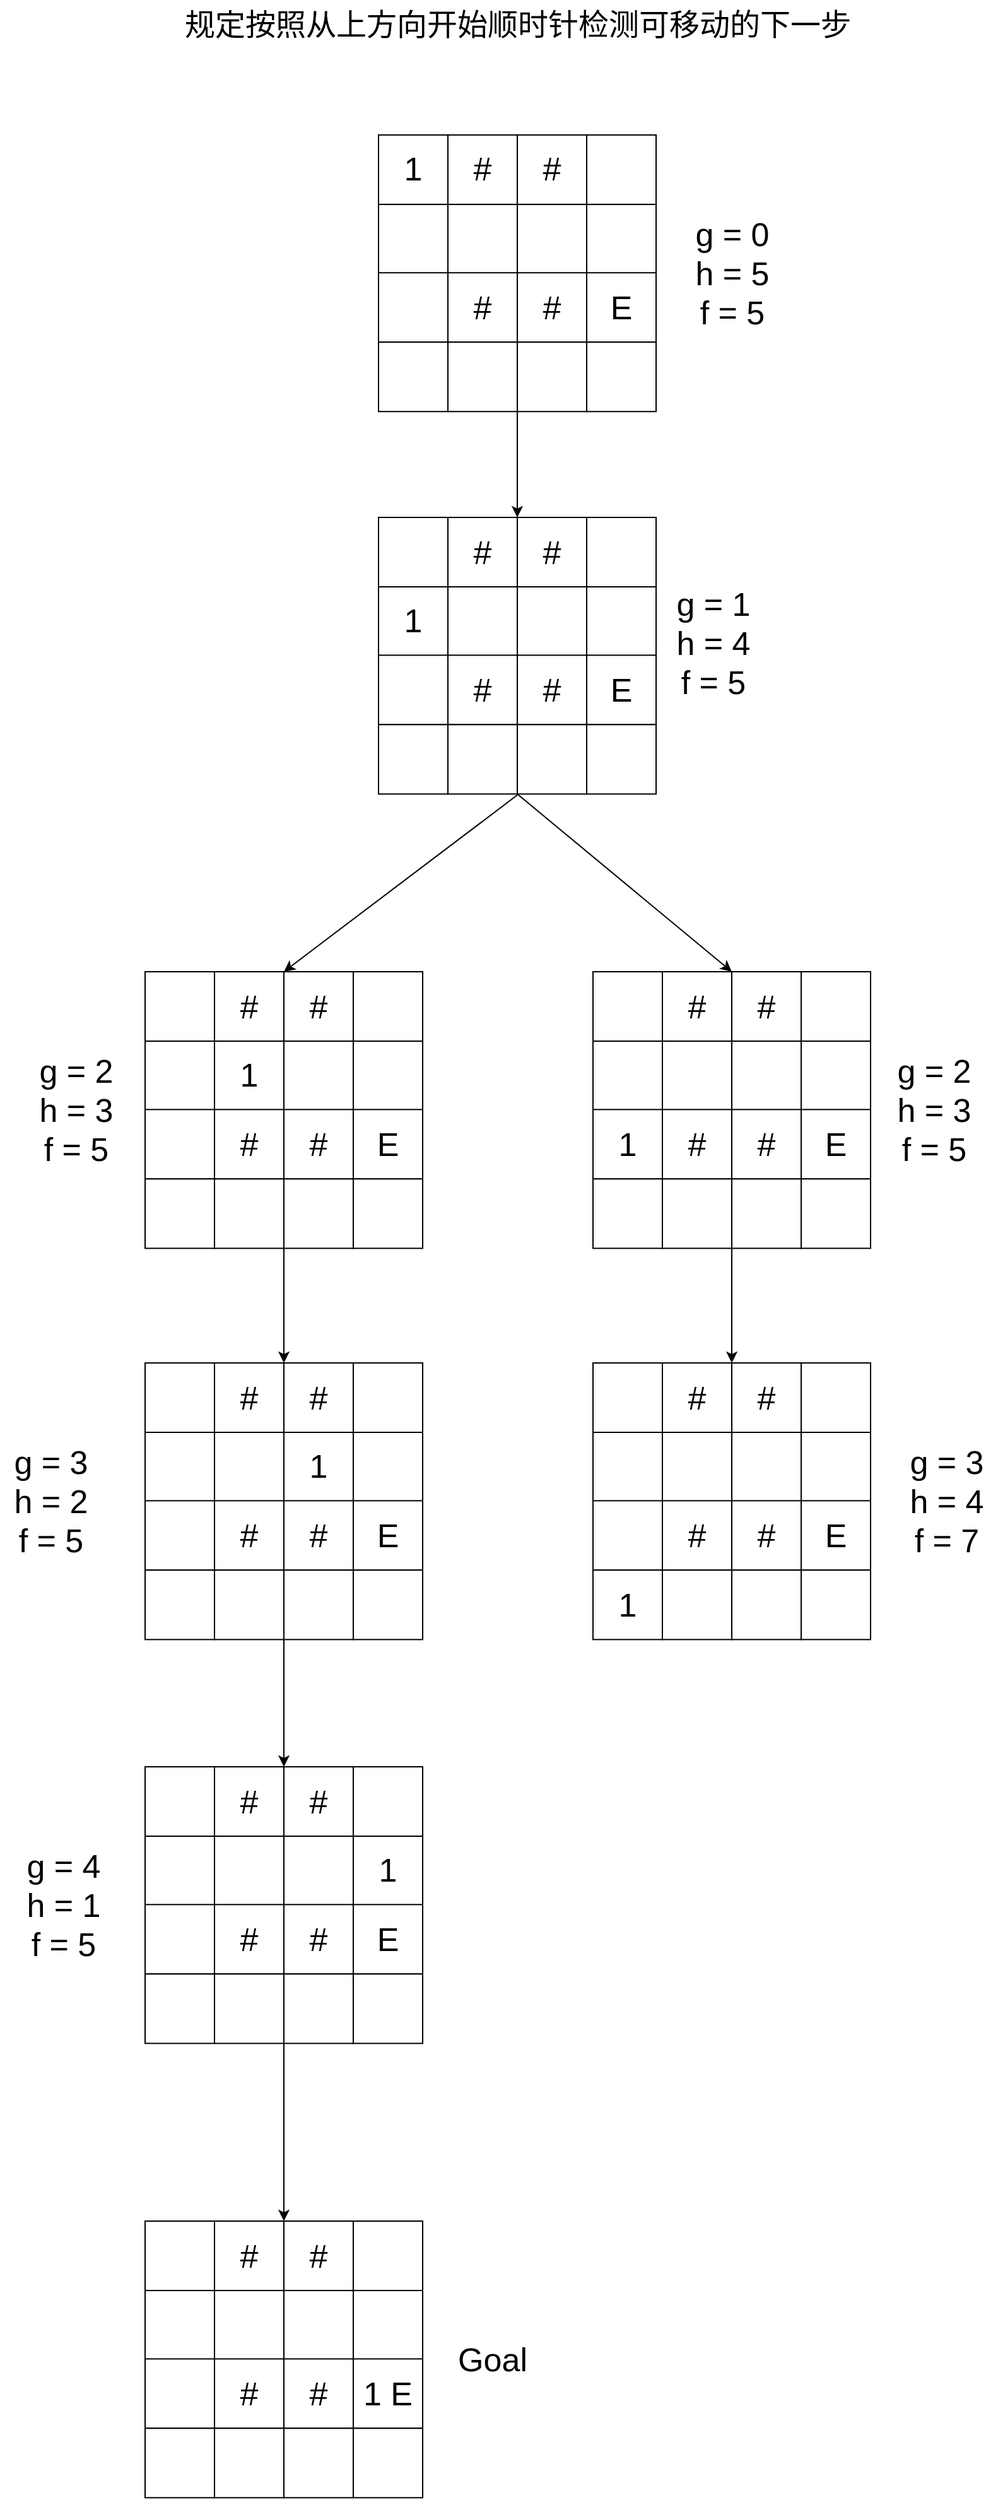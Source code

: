 <mxfile>
    <diagram id="WJBkJLR3dtFAPqmCD9XU" name="Page-1">
        <mxGraphModel dx="2656" dy="1334" grid="1" gridSize="10" guides="1" tooltips="1" connect="1" arrows="1" fold="1" page="1" pageScale="1" pageWidth="850" pageHeight="1100" math="0" shadow="0">
            <root>
                <mxCell id="0"/>
                <mxCell id="1" parent="0"/>
                <mxCell id="60" value="" style="group;fontSize=26;" vertex="1" connectable="0" parent="1">
                    <mxGeometry x="140" y="516.94" width="220" height="219.185" as="geometry"/>
                </mxCell>
                <mxCell id="43" value="" style="whiteSpace=wrap;html=1;aspect=fixed;container=0;fontSize=26;" vertex="1" parent="60">
                    <mxGeometry y="54.995" width="55" height="55" as="geometry"/>
                </mxCell>
                <mxCell id="44" value="" style="whiteSpace=wrap;html=1;aspect=fixed;container=0;fontSize=26;" vertex="1" parent="60">
                    <mxGeometry x="55" y="54.995" width="55" height="55" as="geometry"/>
                </mxCell>
                <mxCell id="45" value="" style="whiteSpace=wrap;html=1;aspect=fixed;container=0;fontSize=26;" vertex="1" parent="60">
                    <mxGeometry x="165" y="54.995" width="55" height="55" as="geometry"/>
                </mxCell>
                <mxCell id="46" value="" style="whiteSpace=wrap;html=1;aspect=fixed;container=0;fontSize=26;" vertex="1" parent="60">
                    <mxGeometry x="110" y="54.995" width="55" height="55" as="geometry"/>
                </mxCell>
                <mxCell id="48" value="" style="whiteSpace=wrap;html=1;aspect=fixed;container=0;fontSize=26;" vertex="1" parent="60">
                    <mxGeometry y="109.189" width="55" height="55" as="geometry"/>
                </mxCell>
                <mxCell id="49" value="#" style="whiteSpace=wrap;html=1;aspect=fixed;container=0;fontSize=26;" vertex="1" parent="60">
                    <mxGeometry x="55" y="109.189" width="55" height="55" as="geometry"/>
                </mxCell>
                <mxCell id="50" value="E" style="whiteSpace=wrap;html=1;aspect=fixed;container=0;fontSize=26;" vertex="1" parent="60">
                    <mxGeometry x="165" y="109.189" width="55" height="55" as="geometry"/>
                </mxCell>
                <mxCell id="51" value="#" style="whiteSpace=wrap;html=1;aspect=fixed;container=0;fontSize=26;" vertex="1" parent="60">
                    <mxGeometry x="110" y="109.189" width="55" height="55" as="geometry"/>
                </mxCell>
                <mxCell id="58" value="" style="group;fontSize=26;" vertex="1" connectable="0" parent="60">
                    <mxGeometry y="164.185" width="220" height="55" as="geometry"/>
                </mxCell>
                <mxCell id="53" value="" style="whiteSpace=wrap;html=1;aspect=fixed;container=0;fontSize=26;" vertex="1" parent="58">
                    <mxGeometry width="55" height="55" as="geometry"/>
                </mxCell>
                <mxCell id="54" value="" style="whiteSpace=wrap;html=1;aspect=fixed;container=0;fontSize=26;" vertex="1" parent="58">
                    <mxGeometry x="55" width="55" height="55" as="geometry"/>
                </mxCell>
                <mxCell id="55" value="" style="whiteSpace=wrap;html=1;aspect=fixed;container=0;fontSize=26;" vertex="1" parent="58">
                    <mxGeometry x="165" width="55" height="55" as="geometry"/>
                </mxCell>
                <mxCell id="56" value="" style="whiteSpace=wrap;html=1;aspect=fixed;container=0;fontSize=26;" vertex="1" parent="58">
                    <mxGeometry x="110" width="55" height="55" as="geometry"/>
                </mxCell>
                <mxCell id="59" value="" style="group;fontSize=26;" vertex="1" connectable="0" parent="60">
                    <mxGeometry width="220" height="55" as="geometry"/>
                </mxCell>
                <mxCell id="38" value="1" style="whiteSpace=wrap;html=1;aspect=fixed;container=0;fontSize=26;" vertex="1" parent="59">
                    <mxGeometry width="55" height="55" as="geometry"/>
                </mxCell>
                <mxCell id="39" value="#" style="whiteSpace=wrap;html=1;aspect=fixed;container=0;fontSize=26;" vertex="1" parent="59">
                    <mxGeometry x="55" width="55" height="55" as="geometry"/>
                </mxCell>
                <mxCell id="40" value="" style="whiteSpace=wrap;html=1;aspect=fixed;container=0;fontSize=26;" vertex="1" parent="59">
                    <mxGeometry x="165" width="55" height="55" as="geometry"/>
                </mxCell>
                <mxCell id="41" value="#" style="whiteSpace=wrap;html=1;aspect=fixed;container=0;fontSize=26;" vertex="1" parent="59">
                    <mxGeometry x="110" width="55" height="55" as="geometry"/>
                </mxCell>
                <mxCell id="61" value="" style="group;fontSize=26;" vertex="1" connectable="0" parent="1">
                    <mxGeometry x="140" y="820" width="220" height="219.185" as="geometry"/>
                </mxCell>
                <mxCell id="62" value="1" style="whiteSpace=wrap;html=1;aspect=fixed;container=0;fontSize=26;" vertex="1" parent="61">
                    <mxGeometry y="54.995" width="55" height="55" as="geometry"/>
                </mxCell>
                <mxCell id="63" value="" style="whiteSpace=wrap;html=1;aspect=fixed;container=0;fontSize=26;" vertex="1" parent="61">
                    <mxGeometry x="55" y="54.995" width="55" height="55" as="geometry"/>
                </mxCell>
                <mxCell id="64" value="" style="whiteSpace=wrap;html=1;aspect=fixed;container=0;fontSize=26;" vertex="1" parent="61">
                    <mxGeometry x="165" y="54.995" width="55" height="55" as="geometry"/>
                </mxCell>
                <mxCell id="65" value="" style="whiteSpace=wrap;html=1;aspect=fixed;container=0;fontSize=26;" vertex="1" parent="61">
                    <mxGeometry x="110" y="54.995" width="55" height="55" as="geometry"/>
                </mxCell>
                <mxCell id="66" value="" style="whiteSpace=wrap;html=1;aspect=fixed;container=0;fontSize=26;" vertex="1" parent="61">
                    <mxGeometry y="109.189" width="55" height="55" as="geometry"/>
                </mxCell>
                <mxCell id="67" value="#" style="whiteSpace=wrap;html=1;aspect=fixed;container=0;fontSize=26;" vertex="1" parent="61">
                    <mxGeometry x="55" y="109.189" width="55" height="55" as="geometry"/>
                </mxCell>
                <mxCell id="68" value="E" style="whiteSpace=wrap;html=1;aspect=fixed;container=0;fontSize=26;" vertex="1" parent="61">
                    <mxGeometry x="165" y="109.189" width="55" height="55" as="geometry"/>
                </mxCell>
                <mxCell id="69" value="#" style="whiteSpace=wrap;html=1;aspect=fixed;container=0;fontSize=26;" vertex="1" parent="61">
                    <mxGeometry x="110" y="109.189" width="55" height="55" as="geometry"/>
                </mxCell>
                <mxCell id="70" value="" style="group;fontSize=26;" vertex="1" connectable="0" parent="61">
                    <mxGeometry y="164.185" width="220" height="55" as="geometry"/>
                </mxCell>
                <mxCell id="71" value="" style="whiteSpace=wrap;html=1;aspect=fixed;container=0;fontSize=26;" vertex="1" parent="70">
                    <mxGeometry width="55" height="55" as="geometry"/>
                </mxCell>
                <mxCell id="72" value="" style="whiteSpace=wrap;html=1;aspect=fixed;container=0;fontSize=26;" vertex="1" parent="70">
                    <mxGeometry x="55" width="55" height="55" as="geometry"/>
                </mxCell>
                <mxCell id="73" value="" style="whiteSpace=wrap;html=1;aspect=fixed;container=0;fontSize=26;" vertex="1" parent="70">
                    <mxGeometry x="165" width="55" height="55" as="geometry"/>
                </mxCell>
                <mxCell id="74" value="" style="whiteSpace=wrap;html=1;aspect=fixed;container=0;fontSize=26;" vertex="1" parent="70">
                    <mxGeometry x="110" width="55" height="55" as="geometry"/>
                </mxCell>
                <mxCell id="75" value="" style="group;fontSize=26;" vertex="1" connectable="0" parent="61">
                    <mxGeometry width="220" height="55" as="geometry"/>
                </mxCell>
                <mxCell id="76" value="" style="whiteSpace=wrap;html=1;aspect=fixed;container=0;fontSize=26;" vertex="1" parent="75">
                    <mxGeometry width="55" height="55" as="geometry"/>
                </mxCell>
                <mxCell id="77" value="#" style="whiteSpace=wrap;html=1;aspect=fixed;container=0;fontSize=26;" vertex="1" parent="75">
                    <mxGeometry x="55" width="55" height="55" as="geometry"/>
                </mxCell>
                <mxCell id="78" value="" style="whiteSpace=wrap;html=1;aspect=fixed;container=0;fontSize=26;" vertex="1" parent="75">
                    <mxGeometry x="165" width="55" height="55" as="geometry"/>
                </mxCell>
                <mxCell id="79" value="#" style="whiteSpace=wrap;html=1;aspect=fixed;container=0;fontSize=26;" vertex="1" parent="75">
                    <mxGeometry x="110" width="55" height="55" as="geometry"/>
                </mxCell>
                <mxCell id="80" value="" style="group;fontSize=26;" vertex="1" connectable="0" parent="1">
                    <mxGeometry x="310" y="1180" width="220" height="219.185" as="geometry"/>
                </mxCell>
                <mxCell id="81" value="" style="whiteSpace=wrap;html=1;aspect=fixed;container=0;fontSize=26;" vertex="1" parent="80">
                    <mxGeometry y="54.995" width="55" height="55" as="geometry"/>
                </mxCell>
                <mxCell id="82" value="" style="whiteSpace=wrap;html=1;aspect=fixed;container=0;fontSize=26;" vertex="1" parent="80">
                    <mxGeometry x="55" y="54.995" width="55" height="55" as="geometry"/>
                </mxCell>
                <mxCell id="83" value="" style="whiteSpace=wrap;html=1;aspect=fixed;container=0;fontSize=26;" vertex="1" parent="80">
                    <mxGeometry x="165" y="54.995" width="55" height="55" as="geometry"/>
                </mxCell>
                <mxCell id="84" value="" style="whiteSpace=wrap;html=1;aspect=fixed;container=0;fontSize=26;" vertex="1" parent="80">
                    <mxGeometry x="110" y="54.995" width="55" height="55" as="geometry"/>
                </mxCell>
                <mxCell id="85" value="1" style="whiteSpace=wrap;html=1;aspect=fixed;container=0;fontSize=26;" vertex="1" parent="80">
                    <mxGeometry y="109.189" width="55" height="55" as="geometry"/>
                </mxCell>
                <mxCell id="86" value="#" style="whiteSpace=wrap;html=1;aspect=fixed;container=0;fontSize=26;" vertex="1" parent="80">
                    <mxGeometry x="55" y="109.189" width="55" height="55" as="geometry"/>
                </mxCell>
                <mxCell id="87" value="E" style="whiteSpace=wrap;html=1;aspect=fixed;container=0;fontSize=26;" vertex="1" parent="80">
                    <mxGeometry x="165" y="109.189" width="55" height="55" as="geometry"/>
                </mxCell>
                <mxCell id="88" value="#" style="whiteSpace=wrap;html=1;aspect=fixed;container=0;fontSize=26;" vertex="1" parent="80">
                    <mxGeometry x="110" y="109.189" width="55" height="55" as="geometry"/>
                </mxCell>
                <mxCell id="89" value="" style="group;fontSize=26;" vertex="1" connectable="0" parent="80">
                    <mxGeometry y="164.185" width="220" height="55" as="geometry"/>
                </mxCell>
                <mxCell id="90" value="" style="whiteSpace=wrap;html=1;aspect=fixed;container=0;fontSize=26;" vertex="1" parent="89">
                    <mxGeometry width="55" height="55" as="geometry"/>
                </mxCell>
                <mxCell id="91" value="" style="whiteSpace=wrap;html=1;aspect=fixed;container=0;fontSize=26;" vertex="1" parent="89">
                    <mxGeometry x="55" width="55" height="55" as="geometry"/>
                </mxCell>
                <mxCell id="92" value="" style="whiteSpace=wrap;html=1;aspect=fixed;container=0;fontSize=26;" vertex="1" parent="89">
                    <mxGeometry x="165" width="55" height="55" as="geometry"/>
                </mxCell>
                <mxCell id="93" value="" style="whiteSpace=wrap;html=1;aspect=fixed;container=0;fontSize=26;" vertex="1" parent="89">
                    <mxGeometry x="110" width="55" height="55" as="geometry"/>
                </mxCell>
                <mxCell id="94" value="" style="group;fontSize=26;" vertex="1" connectable="0" parent="80">
                    <mxGeometry width="220" height="55" as="geometry"/>
                </mxCell>
                <mxCell id="95" value="" style="whiteSpace=wrap;html=1;aspect=fixed;container=0;fontSize=26;" vertex="1" parent="94">
                    <mxGeometry width="55" height="55" as="geometry"/>
                </mxCell>
                <mxCell id="96" value="#" style="whiteSpace=wrap;html=1;aspect=fixed;container=0;fontSize=26;" vertex="1" parent="94">
                    <mxGeometry x="55" width="55" height="55" as="geometry"/>
                </mxCell>
                <mxCell id="97" value="" style="whiteSpace=wrap;html=1;aspect=fixed;container=0;fontSize=26;" vertex="1" parent="94">
                    <mxGeometry x="165" width="55" height="55" as="geometry"/>
                </mxCell>
                <mxCell id="98" value="#" style="whiteSpace=wrap;html=1;aspect=fixed;container=0;fontSize=26;" vertex="1" parent="94">
                    <mxGeometry x="110" width="55" height="55" as="geometry"/>
                </mxCell>
                <mxCell id="99" value="g = 0&lt;br style=&quot;font-size: 26px;&quot;&gt;h = 5&lt;br style=&quot;font-size: 26px;&quot;&gt;f = 5" style="text;html=1;align=center;verticalAlign=middle;resizable=0;points=[];autosize=1;strokeColor=none;fillColor=none;fontSize=26;" vertex="1" parent="1">
                    <mxGeometry x="380" y="571.53" width="80" height="110" as="geometry"/>
                </mxCell>
                <mxCell id="100" style="edgeStyle=none;html=1;exitX=0;exitY=1;exitDx=0;exitDy=0;entryX=0;entryY=0;entryDx=0;entryDy=0;fontSize=26;" edge="1" parent="1" source="56" target="79">
                    <mxGeometry relative="1" as="geometry"/>
                </mxCell>
                <mxCell id="101" value="" style="group;fontSize=26;" vertex="1" connectable="0" parent="1">
                    <mxGeometry x="-45" y="1180" width="220" height="219.185" as="geometry"/>
                </mxCell>
                <mxCell id="102" value="" style="whiteSpace=wrap;html=1;aspect=fixed;container=0;fontSize=26;" vertex="1" parent="101">
                    <mxGeometry y="54.995" width="55" height="55" as="geometry"/>
                </mxCell>
                <mxCell id="103" value="1" style="whiteSpace=wrap;html=1;aspect=fixed;container=0;fontSize=26;" vertex="1" parent="101">
                    <mxGeometry x="55" y="54.995" width="55" height="55" as="geometry"/>
                </mxCell>
                <mxCell id="104" value="" style="whiteSpace=wrap;html=1;aspect=fixed;container=0;fontSize=26;" vertex="1" parent="101">
                    <mxGeometry x="165" y="54.995" width="55" height="55" as="geometry"/>
                </mxCell>
                <mxCell id="105" value="" style="whiteSpace=wrap;html=1;aspect=fixed;container=0;fontSize=26;" vertex="1" parent="101">
                    <mxGeometry x="110" y="54.995" width="55" height="55" as="geometry"/>
                </mxCell>
                <mxCell id="106" value="" style="whiteSpace=wrap;html=1;aspect=fixed;container=0;fontSize=26;" vertex="1" parent="101">
                    <mxGeometry y="109.189" width="55" height="55" as="geometry"/>
                </mxCell>
                <mxCell id="107" value="#" style="whiteSpace=wrap;html=1;aspect=fixed;container=0;fontSize=26;" vertex="1" parent="101">
                    <mxGeometry x="55" y="109.189" width="55" height="55" as="geometry"/>
                </mxCell>
                <mxCell id="108" value="E" style="whiteSpace=wrap;html=1;aspect=fixed;container=0;fontSize=26;" vertex="1" parent="101">
                    <mxGeometry x="165" y="109.189" width="55" height="55" as="geometry"/>
                </mxCell>
                <mxCell id="109" value="#" style="whiteSpace=wrap;html=1;aspect=fixed;container=0;fontSize=26;" vertex="1" parent="101">
                    <mxGeometry x="110" y="109.189" width="55" height="55" as="geometry"/>
                </mxCell>
                <mxCell id="110" value="" style="group;fontSize=26;" vertex="1" connectable="0" parent="101">
                    <mxGeometry y="164.185" width="220" height="55" as="geometry"/>
                </mxCell>
                <mxCell id="111" value="" style="whiteSpace=wrap;html=1;aspect=fixed;container=0;fontSize=26;" vertex="1" parent="110">
                    <mxGeometry width="55" height="55" as="geometry"/>
                </mxCell>
                <mxCell id="112" value="" style="whiteSpace=wrap;html=1;aspect=fixed;container=0;fontSize=26;" vertex="1" parent="110">
                    <mxGeometry x="55" width="55" height="55" as="geometry"/>
                </mxCell>
                <mxCell id="113" value="" style="whiteSpace=wrap;html=1;aspect=fixed;container=0;fontSize=26;" vertex="1" parent="110">
                    <mxGeometry x="165" width="55" height="55" as="geometry"/>
                </mxCell>
                <mxCell id="114" value="" style="whiteSpace=wrap;html=1;aspect=fixed;container=0;fontSize=26;" vertex="1" parent="110">
                    <mxGeometry x="110" width="55" height="55" as="geometry"/>
                </mxCell>
                <mxCell id="115" value="" style="group;fontSize=26;" vertex="1" connectable="0" parent="101">
                    <mxGeometry width="220" height="55" as="geometry"/>
                </mxCell>
                <mxCell id="116" value="" style="whiteSpace=wrap;html=1;aspect=fixed;container=0;fontSize=26;" vertex="1" parent="115">
                    <mxGeometry width="55" height="55" as="geometry"/>
                </mxCell>
                <mxCell id="117" value="#" style="whiteSpace=wrap;html=1;aspect=fixed;container=0;fontSize=26;" vertex="1" parent="115">
                    <mxGeometry x="55" width="55" height="55" as="geometry"/>
                </mxCell>
                <mxCell id="118" value="" style="whiteSpace=wrap;html=1;aspect=fixed;container=0;fontSize=26;" vertex="1" parent="115">
                    <mxGeometry x="165" width="55" height="55" as="geometry"/>
                </mxCell>
                <mxCell id="119" value="#" style="whiteSpace=wrap;html=1;aspect=fixed;container=0;fontSize=26;" vertex="1" parent="115">
                    <mxGeometry x="110" width="55" height="55" as="geometry"/>
                </mxCell>
                <mxCell id="158" style="edgeStyle=none;html=1;exitX=0;exitY=1;exitDx=0;exitDy=0;entryX=1;entryY=0;entryDx=0;entryDy=0;fontSize=26;" edge="1" parent="1" source="74" target="96">
                    <mxGeometry relative="1" as="geometry">
                        <mxPoint x="530" y="1150" as="targetPoint"/>
                    </mxGeometry>
                </mxCell>
                <mxCell id="159" style="edgeStyle=none;html=1;entryX=0;entryY=0;entryDx=0;entryDy=0;fontSize=26;" edge="1" parent="1" target="119">
                    <mxGeometry relative="1" as="geometry">
                        <mxPoint x="100" y="1120" as="targetPoint"/>
                        <mxPoint x="250" y="1040" as="sourcePoint"/>
                    </mxGeometry>
                </mxCell>
                <mxCell id="161" value="g = 1&lt;br style=&quot;font-size: 26px;&quot;&gt;h = 4&lt;br style=&quot;font-size: 26px;&quot;&gt;f = 5" style="text;html=1;align=center;verticalAlign=middle;resizable=0;points=[];autosize=1;strokeColor=none;fillColor=none;fontSize=26;" vertex="1" parent="1">
                    <mxGeometry x="365" y="865" width="80" height="110" as="geometry"/>
                </mxCell>
                <mxCell id="163" value="g = 2&lt;br style=&quot;font-size: 26px;&quot;&gt;h = 3&lt;br style=&quot;font-size: 26px;&quot;&gt;f = 5" style="text;html=1;align=center;verticalAlign=middle;resizable=0;points=[];autosize=1;strokeColor=none;fillColor=none;fontSize=26;" vertex="1" parent="1">
                    <mxGeometry x="-140" y="1234.59" width="80" height="110" as="geometry"/>
                </mxCell>
                <mxCell id="164" value="g = 2&lt;br style=&quot;font-size: 26px;&quot;&gt;h = 3&lt;br style=&quot;font-size: 26px;&quot;&gt;f = 5" style="text;html=1;align=center;verticalAlign=middle;resizable=0;points=[];autosize=1;strokeColor=none;fillColor=none;fontSize=26;" vertex="1" parent="1">
                    <mxGeometry x="540" y="1234.59" width="80" height="110" as="geometry"/>
                </mxCell>
                <mxCell id="165" value="&lt;font style=&quot;font-size: 24px;&quot;&gt;规定按照从上方向开始顺时针检测可移动的下一步&lt;/font&gt;" style="text;html=1;align=center;verticalAlign=middle;resizable=0;points=[];autosize=1;strokeColor=none;fillColor=none;" vertex="1" parent="1">
                    <mxGeometry x="-25" y="410" width="550" height="40" as="geometry"/>
                </mxCell>
                <mxCell id="204" value="" style="group;fontSize=26;" vertex="1" connectable="0" parent="1">
                    <mxGeometry x="-45" y="1490" width="220" height="219.185" as="geometry"/>
                </mxCell>
                <mxCell id="205" value="" style="whiteSpace=wrap;html=1;aspect=fixed;container=0;fontSize=26;" vertex="1" parent="204">
                    <mxGeometry y="54.995" width="55" height="55" as="geometry"/>
                </mxCell>
                <mxCell id="206" value="" style="whiteSpace=wrap;html=1;aspect=fixed;container=0;fontSize=26;" vertex="1" parent="204">
                    <mxGeometry x="55" y="54.995" width="55" height="55" as="geometry"/>
                </mxCell>
                <mxCell id="207" value="" style="whiteSpace=wrap;html=1;aspect=fixed;container=0;fontSize=26;" vertex="1" parent="204">
                    <mxGeometry x="165" y="54.995" width="55" height="55" as="geometry"/>
                </mxCell>
                <mxCell id="208" value="1" style="whiteSpace=wrap;html=1;aspect=fixed;container=0;fontSize=26;" vertex="1" parent="204">
                    <mxGeometry x="110" y="54.995" width="55" height="55" as="geometry"/>
                </mxCell>
                <mxCell id="209" value="" style="whiteSpace=wrap;html=1;aspect=fixed;container=0;fontSize=26;" vertex="1" parent="204">
                    <mxGeometry y="109.189" width="55" height="55" as="geometry"/>
                </mxCell>
                <mxCell id="210" value="#" style="whiteSpace=wrap;html=1;aspect=fixed;container=0;fontSize=26;" vertex="1" parent="204">
                    <mxGeometry x="55" y="109.189" width="55" height="55" as="geometry"/>
                </mxCell>
                <mxCell id="211" value="E" style="whiteSpace=wrap;html=1;aspect=fixed;container=0;fontSize=26;" vertex="1" parent="204">
                    <mxGeometry x="165" y="109.189" width="55" height="55" as="geometry"/>
                </mxCell>
                <mxCell id="212" value="#" style="whiteSpace=wrap;html=1;aspect=fixed;container=0;fontSize=26;" vertex="1" parent="204">
                    <mxGeometry x="110" y="109.189" width="55" height="55" as="geometry"/>
                </mxCell>
                <mxCell id="213" value="" style="group;fontSize=26;" vertex="1" connectable="0" parent="204">
                    <mxGeometry y="164.185" width="220" height="55" as="geometry"/>
                </mxCell>
                <mxCell id="214" value="" style="whiteSpace=wrap;html=1;aspect=fixed;container=0;fontSize=26;" vertex="1" parent="213">
                    <mxGeometry width="55" height="55" as="geometry"/>
                </mxCell>
                <mxCell id="215" value="" style="whiteSpace=wrap;html=1;aspect=fixed;container=0;fontSize=26;" vertex="1" parent="213">
                    <mxGeometry x="55" width="55" height="55" as="geometry"/>
                </mxCell>
                <mxCell id="216" value="" style="whiteSpace=wrap;html=1;aspect=fixed;container=0;fontSize=26;" vertex="1" parent="213">
                    <mxGeometry x="165" width="55" height="55" as="geometry"/>
                </mxCell>
                <mxCell id="217" value="" style="whiteSpace=wrap;html=1;aspect=fixed;container=0;fontSize=26;" vertex="1" parent="213">
                    <mxGeometry x="110" width="55" height="55" as="geometry"/>
                </mxCell>
                <mxCell id="218" value="" style="group;fontSize=26;" vertex="1" connectable="0" parent="204">
                    <mxGeometry width="220" height="55" as="geometry"/>
                </mxCell>
                <mxCell id="219" value="" style="whiteSpace=wrap;html=1;aspect=fixed;container=0;fontSize=26;" vertex="1" parent="218">
                    <mxGeometry width="55" height="55" as="geometry"/>
                </mxCell>
                <mxCell id="220" value="#" style="whiteSpace=wrap;html=1;aspect=fixed;container=0;fontSize=26;" vertex="1" parent="218">
                    <mxGeometry x="55" width="55" height="55" as="geometry"/>
                </mxCell>
                <mxCell id="221" value="" style="whiteSpace=wrap;html=1;aspect=fixed;container=0;fontSize=26;" vertex="1" parent="218">
                    <mxGeometry x="165" width="55" height="55" as="geometry"/>
                </mxCell>
                <mxCell id="222" value="#" style="whiteSpace=wrap;html=1;aspect=fixed;container=0;fontSize=26;" vertex="1" parent="218">
                    <mxGeometry x="110" width="55" height="55" as="geometry"/>
                </mxCell>
                <mxCell id="243" style="edgeStyle=none;html=1;exitX=0;exitY=1;exitDx=0;exitDy=0;entryX=0;entryY=0;entryDx=0;entryDy=0;fontSize=26;" edge="1" parent="1" source="114" target="222">
                    <mxGeometry relative="1" as="geometry"/>
                </mxCell>
                <mxCell id="244" value="g = 3&lt;br style=&quot;font-size: 26px;&quot;&gt;h = 2&lt;br style=&quot;font-size: 26px;&quot;&gt;f = 5" style="text;html=1;align=center;verticalAlign=middle;resizable=0;points=[];autosize=1;strokeColor=none;fillColor=none;fontSize=26;" vertex="1" parent="1">
                    <mxGeometry x="-160" y="1544.59" width="80" height="110" as="geometry"/>
                </mxCell>
                <mxCell id="284" value="" style="group;fontSize=26;" vertex="1" connectable="0" parent="1">
                    <mxGeometry x="-45" y="1810" width="220" height="219.185" as="geometry"/>
                </mxCell>
                <mxCell id="285" value="" style="whiteSpace=wrap;html=1;aspect=fixed;container=0;fontSize=26;" vertex="1" parent="284">
                    <mxGeometry y="54.995" width="55" height="55" as="geometry"/>
                </mxCell>
                <mxCell id="286" value="" style="whiteSpace=wrap;html=1;aspect=fixed;container=0;fontSize=26;" vertex="1" parent="284">
                    <mxGeometry x="55" y="54.995" width="55" height="55" as="geometry"/>
                </mxCell>
                <mxCell id="287" value="1" style="whiteSpace=wrap;html=1;aspect=fixed;container=0;fontSize=26;" vertex="1" parent="284">
                    <mxGeometry x="165" y="54.995" width="55" height="55" as="geometry"/>
                </mxCell>
                <mxCell id="288" value="" style="whiteSpace=wrap;html=1;aspect=fixed;container=0;fontSize=26;" vertex="1" parent="284">
                    <mxGeometry x="110" y="54.995" width="55" height="55" as="geometry"/>
                </mxCell>
                <mxCell id="289" value="" style="whiteSpace=wrap;html=1;aspect=fixed;container=0;fontSize=26;" vertex="1" parent="284">
                    <mxGeometry y="109.189" width="55" height="55" as="geometry"/>
                </mxCell>
                <mxCell id="290" value="#" style="whiteSpace=wrap;html=1;aspect=fixed;container=0;fontSize=26;" vertex="1" parent="284">
                    <mxGeometry x="55" y="109.189" width="55" height="55" as="geometry"/>
                </mxCell>
                <mxCell id="291" value="E" style="whiteSpace=wrap;html=1;aspect=fixed;container=0;fontSize=26;" vertex="1" parent="284">
                    <mxGeometry x="165" y="109.189" width="55" height="55" as="geometry"/>
                </mxCell>
                <mxCell id="292" value="#" style="whiteSpace=wrap;html=1;aspect=fixed;container=0;fontSize=26;" vertex="1" parent="284">
                    <mxGeometry x="110" y="109.189" width="55" height="55" as="geometry"/>
                </mxCell>
                <mxCell id="293" value="" style="group;fontSize=26;" vertex="1" connectable="0" parent="284">
                    <mxGeometry y="164.185" width="220" height="55" as="geometry"/>
                </mxCell>
                <mxCell id="294" value="" style="whiteSpace=wrap;html=1;aspect=fixed;container=0;fontSize=26;" vertex="1" parent="293">
                    <mxGeometry width="55" height="55" as="geometry"/>
                </mxCell>
                <mxCell id="295" value="" style="whiteSpace=wrap;html=1;aspect=fixed;container=0;fontSize=26;" vertex="1" parent="293">
                    <mxGeometry x="55" width="55" height="55" as="geometry"/>
                </mxCell>
                <mxCell id="296" value="" style="whiteSpace=wrap;html=1;aspect=fixed;container=0;fontSize=26;" vertex="1" parent="293">
                    <mxGeometry x="165" width="55" height="55" as="geometry"/>
                </mxCell>
                <mxCell id="297" value="" style="whiteSpace=wrap;html=1;aspect=fixed;container=0;fontSize=26;" vertex="1" parent="293">
                    <mxGeometry x="110" width="55" height="55" as="geometry"/>
                </mxCell>
                <mxCell id="298" value="" style="group;fontSize=26;" vertex="1" connectable="0" parent="284">
                    <mxGeometry width="220" height="55" as="geometry"/>
                </mxCell>
                <mxCell id="299" value="" style="whiteSpace=wrap;html=1;aspect=fixed;container=0;fontSize=26;" vertex="1" parent="298">
                    <mxGeometry width="55" height="55" as="geometry"/>
                </mxCell>
                <mxCell id="300" value="#" style="whiteSpace=wrap;html=1;aspect=fixed;container=0;fontSize=26;" vertex="1" parent="298">
                    <mxGeometry x="55" width="55" height="55" as="geometry"/>
                </mxCell>
                <mxCell id="301" value="" style="whiteSpace=wrap;html=1;aspect=fixed;container=0;fontSize=26;" vertex="1" parent="298">
                    <mxGeometry x="165" width="55" height="55" as="geometry"/>
                </mxCell>
                <mxCell id="302" value="#" style="whiteSpace=wrap;html=1;aspect=fixed;container=0;fontSize=26;" vertex="1" parent="298">
                    <mxGeometry x="110" width="55" height="55" as="geometry"/>
                </mxCell>
                <mxCell id="303" value="" style="group;fontSize=26;" vertex="1" connectable="0" parent="1">
                    <mxGeometry x="-45" y="2170" width="220" height="219.185" as="geometry"/>
                </mxCell>
                <mxCell id="304" value="" style="whiteSpace=wrap;html=1;aspect=fixed;container=0;fontSize=26;" vertex="1" parent="303">
                    <mxGeometry y="54.995" width="55" height="55" as="geometry"/>
                </mxCell>
                <mxCell id="305" value="" style="whiteSpace=wrap;html=1;aspect=fixed;container=0;fontSize=26;" vertex="1" parent="303">
                    <mxGeometry x="55" y="54.995" width="55" height="55" as="geometry"/>
                </mxCell>
                <mxCell id="306" value="" style="whiteSpace=wrap;html=1;aspect=fixed;container=0;fontSize=26;" vertex="1" parent="303">
                    <mxGeometry x="165" y="54.995" width="55" height="55" as="geometry"/>
                </mxCell>
                <mxCell id="307" value="" style="whiteSpace=wrap;html=1;aspect=fixed;container=0;fontSize=26;" vertex="1" parent="303">
                    <mxGeometry x="110" y="54.995" width="55" height="55" as="geometry"/>
                </mxCell>
                <mxCell id="308" value="" style="whiteSpace=wrap;html=1;aspect=fixed;container=0;fontSize=26;" vertex="1" parent="303">
                    <mxGeometry y="109.189" width="55" height="55" as="geometry"/>
                </mxCell>
                <mxCell id="309" value="#" style="whiteSpace=wrap;html=1;aspect=fixed;container=0;fontSize=26;" vertex="1" parent="303">
                    <mxGeometry x="55" y="109.189" width="55" height="55" as="geometry"/>
                </mxCell>
                <mxCell id="310" value="1 E" style="whiteSpace=wrap;html=1;aspect=fixed;container=0;fontSize=26;" vertex="1" parent="303">
                    <mxGeometry x="165" y="109.189" width="55" height="55" as="geometry"/>
                </mxCell>
                <mxCell id="311" value="#" style="whiteSpace=wrap;html=1;aspect=fixed;container=0;fontSize=26;" vertex="1" parent="303">
                    <mxGeometry x="110" y="109.189" width="55" height="55" as="geometry"/>
                </mxCell>
                <mxCell id="312" value="" style="group;fontSize=26;" vertex="1" connectable="0" parent="303">
                    <mxGeometry y="164.185" width="220" height="55" as="geometry"/>
                </mxCell>
                <mxCell id="313" value="" style="whiteSpace=wrap;html=1;aspect=fixed;container=0;fontSize=26;" vertex="1" parent="312">
                    <mxGeometry width="55" height="55" as="geometry"/>
                </mxCell>
                <mxCell id="314" value="" style="whiteSpace=wrap;html=1;aspect=fixed;container=0;fontSize=26;" vertex="1" parent="312">
                    <mxGeometry x="55" width="55" height="55" as="geometry"/>
                </mxCell>
                <mxCell id="315" value="" style="whiteSpace=wrap;html=1;aspect=fixed;container=0;fontSize=26;" vertex="1" parent="312">
                    <mxGeometry x="165" width="55" height="55" as="geometry"/>
                </mxCell>
                <mxCell id="316" value="" style="whiteSpace=wrap;html=1;aspect=fixed;container=0;fontSize=26;" vertex="1" parent="312">
                    <mxGeometry x="110" width="55" height="55" as="geometry"/>
                </mxCell>
                <mxCell id="317" value="" style="group;fontSize=26;" vertex="1" connectable="0" parent="303">
                    <mxGeometry width="220" height="55" as="geometry"/>
                </mxCell>
                <mxCell id="318" value="" style="whiteSpace=wrap;html=1;aspect=fixed;container=0;fontSize=26;" vertex="1" parent="317">
                    <mxGeometry width="55" height="55" as="geometry"/>
                </mxCell>
                <mxCell id="319" value="#" style="whiteSpace=wrap;html=1;aspect=fixed;container=0;fontSize=26;" vertex="1" parent="317">
                    <mxGeometry x="55" width="55" height="55" as="geometry"/>
                </mxCell>
                <mxCell id="320" value="" style="whiteSpace=wrap;html=1;aspect=fixed;container=0;fontSize=26;" vertex="1" parent="317">
                    <mxGeometry x="165" width="55" height="55" as="geometry"/>
                </mxCell>
                <mxCell id="321" value="#" style="whiteSpace=wrap;html=1;aspect=fixed;container=0;fontSize=26;" vertex="1" parent="317">
                    <mxGeometry x="110" width="55" height="55" as="geometry"/>
                </mxCell>
                <mxCell id="322" style="edgeStyle=none;html=1;exitX=0;exitY=1;exitDx=0;exitDy=0;entryX=1;entryY=0;entryDx=0;entryDy=0;fontSize=26;" edge="1" parent="1" source="217" target="300">
                    <mxGeometry relative="1" as="geometry"/>
                </mxCell>
                <mxCell id="325" value="g = 4&lt;br style=&quot;font-size: 26px;&quot;&gt;h = 1&lt;br style=&quot;font-size: 26px;&quot;&gt;f = 5" style="text;html=1;align=center;verticalAlign=middle;resizable=0;points=[];autosize=1;strokeColor=none;fillColor=none;fontSize=26;" vertex="1" parent="1">
                    <mxGeometry x="-150" y="1864.59" width="80" height="110" as="geometry"/>
                </mxCell>
                <mxCell id="326" style="edgeStyle=none;html=1;exitX=1;exitY=1;exitDx=0;exitDy=0;fontSize=26;entryX=0;entryY=0;entryDx=0;entryDy=0;" edge="1" parent="1" source="295" target="321">
                    <mxGeometry relative="1" as="geometry">
                        <mxPoint x="279.75" y="2060" as="targetPoint"/>
                    </mxGeometry>
                </mxCell>
                <mxCell id="365" value="Goal" style="text;html=1;align=center;verticalAlign=middle;resizable=0;points=[];autosize=1;strokeColor=none;fillColor=none;fontSize=26;" vertex="1" parent="1">
                    <mxGeometry x="190" y="2259.59" width="80" height="40" as="geometry"/>
                </mxCell>
                <mxCell id="387" value="" style="group;fontSize=26;" vertex="1" connectable="0" parent="1">
                    <mxGeometry x="310" y="1490" width="220" height="219.185" as="geometry"/>
                </mxCell>
                <mxCell id="388" value="" style="whiteSpace=wrap;html=1;aspect=fixed;container=0;fontSize=26;" vertex="1" parent="387">
                    <mxGeometry y="54.995" width="55" height="55" as="geometry"/>
                </mxCell>
                <mxCell id="389" value="" style="whiteSpace=wrap;html=1;aspect=fixed;container=0;fontSize=26;" vertex="1" parent="387">
                    <mxGeometry x="55" y="54.995" width="55" height="55" as="geometry"/>
                </mxCell>
                <mxCell id="390" value="" style="whiteSpace=wrap;html=1;aspect=fixed;container=0;fontSize=26;" vertex="1" parent="387">
                    <mxGeometry x="165" y="54.995" width="55" height="55" as="geometry"/>
                </mxCell>
                <mxCell id="391" value="" style="whiteSpace=wrap;html=1;aspect=fixed;container=0;fontSize=26;" vertex="1" parent="387">
                    <mxGeometry x="110" y="54.995" width="55" height="55" as="geometry"/>
                </mxCell>
                <mxCell id="392" value="" style="whiteSpace=wrap;html=1;aspect=fixed;container=0;fontSize=26;" vertex="1" parent="387">
                    <mxGeometry y="109.189" width="55" height="55" as="geometry"/>
                </mxCell>
                <mxCell id="393" value="#" style="whiteSpace=wrap;html=1;aspect=fixed;container=0;fontSize=26;" vertex="1" parent="387">
                    <mxGeometry x="55" y="109.189" width="55" height="55" as="geometry"/>
                </mxCell>
                <mxCell id="394" value="E" style="whiteSpace=wrap;html=1;aspect=fixed;container=0;fontSize=26;" vertex="1" parent="387">
                    <mxGeometry x="165" y="109.189" width="55" height="55" as="geometry"/>
                </mxCell>
                <mxCell id="395" value="#" style="whiteSpace=wrap;html=1;aspect=fixed;container=0;fontSize=26;" vertex="1" parent="387">
                    <mxGeometry x="110" y="109.189" width="55" height="55" as="geometry"/>
                </mxCell>
                <mxCell id="396" value="" style="group;fontSize=26;" vertex="1" connectable="0" parent="387">
                    <mxGeometry y="164.185" width="220" height="55" as="geometry"/>
                </mxCell>
                <mxCell id="397" value="1" style="whiteSpace=wrap;html=1;aspect=fixed;container=0;fontSize=26;" vertex="1" parent="396">
                    <mxGeometry width="55" height="55" as="geometry"/>
                </mxCell>
                <mxCell id="398" value="" style="whiteSpace=wrap;html=1;aspect=fixed;container=0;fontSize=26;" vertex="1" parent="396">
                    <mxGeometry x="55" width="55" height="55" as="geometry"/>
                </mxCell>
                <mxCell id="399" value="" style="whiteSpace=wrap;html=1;aspect=fixed;container=0;fontSize=26;" vertex="1" parent="396">
                    <mxGeometry x="165" width="55" height="55" as="geometry"/>
                </mxCell>
                <mxCell id="400" value="" style="whiteSpace=wrap;html=1;aspect=fixed;container=0;fontSize=26;" vertex="1" parent="396">
                    <mxGeometry x="110" width="55" height="55" as="geometry"/>
                </mxCell>
                <mxCell id="401" value="" style="group;fontSize=26;" vertex="1" connectable="0" parent="387">
                    <mxGeometry width="220" height="55" as="geometry"/>
                </mxCell>
                <mxCell id="402" value="" style="whiteSpace=wrap;html=1;aspect=fixed;container=0;fontSize=26;" vertex="1" parent="401">
                    <mxGeometry width="55" height="55" as="geometry"/>
                </mxCell>
                <mxCell id="403" value="#" style="whiteSpace=wrap;html=1;aspect=fixed;container=0;fontSize=26;" vertex="1" parent="401">
                    <mxGeometry x="55" width="55" height="55" as="geometry"/>
                </mxCell>
                <mxCell id="404" value="" style="whiteSpace=wrap;html=1;aspect=fixed;container=0;fontSize=26;" vertex="1" parent="401">
                    <mxGeometry x="165" width="55" height="55" as="geometry"/>
                </mxCell>
                <mxCell id="405" value="#" style="whiteSpace=wrap;html=1;aspect=fixed;container=0;fontSize=26;" vertex="1" parent="401">
                    <mxGeometry x="110" width="55" height="55" as="geometry"/>
                </mxCell>
                <mxCell id="406" style="edgeStyle=none;html=1;exitX=0;exitY=1;exitDx=0;exitDy=0;entryX=0;entryY=0;entryDx=0;entryDy=0;fontSize=26;" edge="1" parent="1" source="93" target="405">
                    <mxGeometry relative="1" as="geometry"/>
                </mxCell>
                <mxCell id="407" value="g = 3&lt;br style=&quot;font-size: 26px;&quot;&gt;h = 4&lt;br style=&quot;font-size: 26px;&quot;&gt;f = 7" style="text;html=1;align=center;verticalAlign=middle;resizable=0;points=[];autosize=1;strokeColor=none;fillColor=none;fontSize=26;" vertex="1" parent="1">
                    <mxGeometry x="550" y="1544.59" width="80" height="110" as="geometry"/>
                </mxCell>
            </root>
        </mxGraphModel>
    </diagram>
</mxfile>